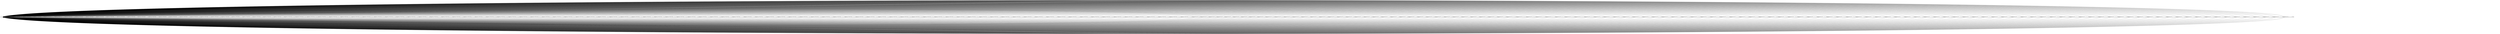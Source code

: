 digraph {
0
0 -> 0 [label="IPALINDROME3_0_0_0/OYES"]
0 -> 0 [label="IPALINDROME3_0_0_1/ONO"]
0 -> 0 [label="IPALINDROME3_0_0_2/ONO"]
0 -> 0 [label="IPALINDROME3_0_1_0/OYES"]
0 -> 0 [label="IPALINDROME3_0_1_1/ONO"]
0 -> 0 [label="IPALINDROME3_0_1_2/ONO"]
0 -> 0 [label="IPALINDROME3_0_2_0/OYES"]
0 -> 0 [label="IPALINDROME3_0_2_1/ONO"]
0 -> 0 [label="IPALINDROME3_0_2_2/ONO"]
0 -> 0 [label="IPALINDROME3_1_0_0/ONO"]
0 -> 0 [label="IPALINDROME3_1_0_1/OYES"]
0 -> 0 [label="IPALINDROME3_1_0_2/ONO"]
0 -> 0 [label="IPALINDROME3_1_1_0/ONO"]
0 -> 0 [label="IPALINDROME3_1_1_1/OYES"]
0 -> 0 [label="IPALINDROME3_1_1_2/ONO"]
0 -> 0 [label="IPALINDROME3_1_2_0/ONO"]
0 -> 0 [label="IPALINDROME3_1_2_1/OYES"]
0 -> 0 [label="IPALINDROME3_1_2_2/ONO"]
0 -> 0 [label="IPALINDROME3_2_0_0/ONO"]
0 -> 0 [label="IPALINDROME3_2_0_1/ONO"]
0 -> 0 [label="IPALINDROME3_2_0_2/OYES"]
0 -> 0 [label="IPALINDROME3_2_1_0/ONO"]
0 -> 0 [label="IPALINDROME3_2_1_1/ONO"]
0 -> 0 [label="IPALINDROME3_2_1_2/OYES"]
0 -> 0 [label="IPALINDROME3_2_2_0/ONO"]
0 -> 0 [label="IPALINDROME3_2_2_1/ONO"]
0 -> 0 [label="IPALINDROME3_2_2_2/OYES"]
0 -> 0 [label="IPALINDROME4_0_0_0_0/OYES"]
0 -> 0 [label="IPALINDROME4_0_0_0_1/ONO"]
0 -> 0 [label="IPALINDROME4_0_0_0_2/ONO"]
0 -> 0 [label="IPALINDROME4_0_0_1_0/ONO"]
0 -> 0 [label="IPALINDROME4_0_0_1_1/ONO"]
0 -> 0 [label="IPALINDROME4_0_0_1_2/ONO"]
0 -> 0 [label="IPALINDROME4_0_0_2_0/ONO"]
0 -> 0 [label="IPALINDROME4_0_0_2_1/ONO"]
0 -> 0 [label="IPALINDROME4_0_0_2_2/ONO"]
0 -> 0 [label="IPALINDROME4_0_1_0_0/ONO"]
0 -> 0 [label="IPALINDROME4_0_1_0_1/ONO"]
0 -> 0 [label="IPALINDROME4_0_1_0_2/ONO"]
0 -> 0 [label="IPALINDROME4_0_1_1_0/OYES"]
0 -> 0 [label="IPALINDROME4_0_1_1_1/ONO"]
0 -> 0 [label="IPALINDROME4_0_1_1_2/ONO"]
0 -> 0 [label="IPALINDROME4_0_1_2_0/ONO"]
0 -> 0 [label="IPALINDROME4_0_1_2_1/ONO"]
0 -> 0 [label="IPALINDROME4_0_1_2_2/ONO"]
0 -> 0 [label="IPALINDROME4_0_2_0_0/ONO"]
0 -> 0 [label="IPALINDROME4_0_2_0_1/ONO"]
0 -> 0 [label="IPALINDROME4_0_2_0_2/ONO"]
0 -> 0 [label="IPALINDROME4_0_2_1_0/ONO"]
0 -> 0 [label="IPALINDROME4_0_2_1_1/ONO"]
0 -> 0 [label="IPALINDROME4_0_2_1_2/ONO"]
0 -> 0 [label="IPALINDROME4_0_2_2_0/OYES"]
0 -> 0 [label="IPALINDROME4_0_2_2_1/ONO"]
0 -> 0 [label="IPALINDROME4_0_2_2_2/ONO"]
0 -> 0 [label="IPALINDROME4_1_0_0_0/ONO"]
0 -> 0 [label="IPALINDROME4_1_0_0_1/OYES"]
0 -> 0 [label="IPALINDROME4_1_0_0_2/ONO"]
0 -> 0 [label="IPALINDROME4_1_0_1_0/ONO"]
0 -> 0 [label="IPALINDROME4_1_0_1_1/ONO"]
0 -> 0 [label="IPALINDROME4_1_0_1_2/ONO"]
0 -> 0 [label="IPALINDROME4_1_0_2_0/ONO"]
0 -> 0 [label="IPALINDROME4_1_0_2_1/ONO"]
0 -> 0 [label="IPALINDROME4_1_0_2_2/ONO"]
0 -> 0 [label="IPALINDROME4_1_1_0_0/ONO"]
0 -> 0 [label="IPALINDROME4_1_1_0_1/ONO"]
0 -> 0 [label="IPALINDROME4_1_1_0_2/ONO"]
0 -> 0 [label="IPALINDROME4_1_1_1_0/ONO"]
0 -> 0 [label="IPALINDROME4_1_1_1_1/OYES"]
0 -> 0 [label="IPALINDROME4_1_1_1_2/ONO"]
0 -> 0 [label="IPALINDROME4_1_1_2_0/ONO"]
0 -> 0 [label="IPALINDROME4_1_1_2_1/ONO"]
0 -> 0 [label="IPALINDROME4_1_1_2_2/ONO"]
0 -> 0 [label="IPALINDROME4_1_2_0_0/ONO"]
0 -> 0 [label="IPALINDROME4_1_2_0_1/ONO"]
0 -> 0 [label="IPALINDROME4_1_2_0_2/ONO"]
0 -> 0 [label="IPALINDROME4_1_2_1_0/ONO"]
0 -> 0 [label="IPALINDROME4_1_2_1_1/ONO"]
0 -> 0 [label="IPALINDROME4_1_2_1_2/ONO"]
0 -> 0 [label="IPALINDROME4_1_2_2_0/ONO"]
0 -> 0 [label="IPALINDROME4_1_2_2_1/OYES"]
0 -> 0 [label="IPALINDROME4_1_2_2_2/ONO"]
0 -> 0 [label="IPALINDROME4_2_0_0_0/ONO"]
0 -> 0 [label="IPALINDROME4_2_0_0_1/ONO"]
0 -> 0 [label="IPALINDROME4_2_0_0_2/OYES"]
0 -> 0 [label="IPALINDROME4_2_0_1_0/ONO"]
0 -> 0 [label="IPALINDROME4_2_0_1_1/ONO"]
0 -> 0 [label="IPALINDROME4_2_0_1_2/ONO"]
0 -> 0 [label="IPALINDROME4_2_0_2_0/ONO"]
0 -> 0 [label="IPALINDROME4_2_0_2_1/ONO"]
0 -> 0 [label="IPALINDROME4_2_0_2_2/ONO"]
0 -> 0 [label="IPALINDROME4_2_1_0_0/ONO"]
0 -> 0 [label="IPALINDROME4_2_1_0_1/ONO"]
0 -> 0 [label="IPALINDROME4_2_1_0_2/ONO"]
0 -> 0 [label="IPALINDROME4_2_1_1_0/ONO"]
0 -> 0 [label="IPALINDROME4_2_1_1_1/ONO"]
0 -> 0 [label="IPALINDROME4_2_1_1_2/OYES"]
0 -> 0 [label="IPALINDROME4_2_1_2_0/ONO"]
0 -> 0 [label="IPALINDROME4_2_1_2_1/ONO"]
0 -> 0 [label="IPALINDROME4_2_1_2_2/ONO"]
0 -> 0 [label="IPALINDROME4_2_2_0_0/ONO"]
0 -> 0 [label="IPALINDROME4_2_2_0_1/ONO"]
0 -> 0 [label="IPALINDROME4_2_2_0_2/ONO"]
0 -> 0 [label="IPALINDROME4_2_2_1_0/ONO"]
0 -> 0 [label="IPALINDROME4_2_2_1_1/ONO"]
0 -> 0 [label="IPALINDROME4_2_2_1_2/ONO"]
0 -> 0 [label="IPALINDROME4_2_2_2_0/ONO"]
0 -> 0 [label="IPALINDROME4_2_2_2_1/ONO"]
0 -> 0 [label="IPALINDROME4_2_2_2_2/OYES"]
0 -> 0 [label="IREPDIGIT2_0_0/OYES"]
0 -> 0 [label="IREPDIGIT2_0_1/ONO"]
0 -> 0 [label="IREPDIGIT2_0_2/ONO"]
0 -> 0 [label="IREPDIGIT2_1_0/ONO"]
0 -> 0 [label="IREPDIGIT2_1_1/OYES"]
0 -> 0 [label="IREPDIGIT2_1_2/ONO"]
0 -> 0 [label="IREPDIGIT2_2_0/ONO"]
0 -> 0 [label="IREPDIGIT2_2_1/ONO"]
0 -> 0 [label="IREPDIGIT2_2_2/OYES"]
0 -> 0 [label="IREPDIGIT3_0_0_0/OYES"]
0 -> 0 [label="IREPDIGIT3_0_0_1/ONO"]
0 -> 0 [label="IREPDIGIT3_0_0_2/ONO"]
0 -> 0 [label="IREPDIGIT3_0_1_0/ONO"]
0 -> 0 [label="IREPDIGIT3_0_1_1/ONO"]
0 -> 0 [label="IREPDIGIT3_0_1_2/ONO"]
0 -> 0 [label="IREPDIGIT3_0_2_0/ONO"]
0 -> 0 [label="IREPDIGIT3_0_2_1/ONO"]
0 -> 0 [label="IREPDIGIT3_0_2_2/ONO"]
0 -> 0 [label="IREPDIGIT3_1_0_0/ONO"]
0 -> 0 [label="IREPDIGIT3_1_0_1/ONO"]
0 -> 0 [label="IREPDIGIT3_1_0_2/ONO"]
0 -> 0 [label="IREPDIGIT3_1_1_0/ONO"]
0 -> 0 [label="IREPDIGIT3_1_1_1/OYES"]
0 -> 0 [label="IREPDIGIT3_1_1_2/ONO"]
0 -> 0 [label="IREPDIGIT3_1_2_0/ONO"]
0 -> 0 [label="IREPDIGIT3_1_2_1/ONO"]
0 -> 0 [label="IREPDIGIT3_1_2_2/ONO"]
0 -> 0 [label="IREPDIGIT3_2_0_0/ONO"]
0 -> 0 [label="IREPDIGIT3_2_0_1/ONO"]
0 -> 0 [label="IREPDIGIT3_2_0_2/ONO"]
0 -> 0 [label="IREPDIGIT3_2_1_0/ONO"]
0 -> 0 [label="IREPDIGIT3_2_1_1/ONO"]
0 -> 0 [label="IREPDIGIT3_2_1_2/ONO"]
0 -> 0 [label="IREPDIGIT3_2_2_0/ONO"]
0 -> 0 [label="IREPDIGIT3_2_2_1/ONO"]
0 -> 0 [label="IREPDIGIT3_2_2_2/OYES"]
0 -> 0 [label="IREPDIGIT4_0_0_0_0/OYES"]
0 -> 0 [label="IREPDIGIT4_0_0_0_1/ONO"]
0 -> 0 [label="IREPDIGIT4_0_0_0_2/ONO"]
0 -> 0 [label="IREPDIGIT4_0_0_1_0/ONO"]
0 -> 0 [label="IREPDIGIT4_0_0_1_1/ONO"]
0 -> 0 [label="IREPDIGIT4_0_0_1_2/ONO"]
0 -> 0 [label="IREPDIGIT4_0_0_2_0/ONO"]
0 -> 0 [label="IREPDIGIT4_0_0_2_1/ONO"]
0 -> 0 [label="IREPDIGIT4_0_0_2_2/ONO"]
0 -> 0 [label="IREPDIGIT4_0_1_0_0/ONO"]
0 -> 0 [label="IREPDIGIT4_0_1_0_1/ONO"]
0 -> 0 [label="IREPDIGIT4_0_1_0_2/ONO"]
0 -> 0 [label="IREPDIGIT4_0_1_1_0/ONO"]
0 -> 0 [label="IREPDIGIT4_0_1_1_1/ONO"]
0 -> 0 [label="IREPDIGIT4_0_1_1_2/ONO"]
0 -> 0 [label="IREPDIGIT4_0_1_2_0/ONO"]
0 -> 0 [label="IREPDIGIT4_0_1_2_1/ONO"]
0 -> 0 [label="IREPDIGIT4_0_1_2_2/ONO"]
0 -> 0 [label="IREPDIGIT4_0_2_0_0/ONO"]
0 -> 0 [label="IREPDIGIT4_0_2_0_1/ONO"]
0 -> 0 [label="IREPDIGIT4_0_2_0_2/ONO"]
0 -> 0 [label="IREPDIGIT4_0_2_1_0/ONO"]
0 -> 0 [label="IREPDIGIT4_0_2_1_1/ONO"]
0 -> 0 [label="IREPDIGIT4_0_2_1_2/ONO"]
0 -> 0 [label="IREPDIGIT4_0_2_2_0/ONO"]
0 -> 0 [label="IREPDIGIT4_0_2_2_1/ONO"]
0 -> 0 [label="IREPDIGIT4_0_2_2_2/ONO"]
0 -> 0 [label="IREPDIGIT4_1_0_0_0/ONO"]
0 -> 0 [label="IREPDIGIT4_1_0_0_1/ONO"]
0 -> 0 [label="IREPDIGIT4_1_0_0_2/ONO"]
0 -> 0 [label="IREPDIGIT4_1_0_1_0/ONO"]
0 -> 0 [label="IREPDIGIT4_1_0_1_1/ONO"]
0 -> 0 [label="IREPDIGIT4_1_0_1_2/ONO"]
0 -> 0 [label="IREPDIGIT4_1_0_2_0/ONO"]
0 -> 0 [label="IREPDIGIT4_1_0_2_1/ONO"]
0 -> 0 [label="IREPDIGIT4_1_0_2_2/ONO"]
0 -> 0 [label="IREPDIGIT4_1_1_0_0/ONO"]
0 -> 0 [label="IREPDIGIT4_1_1_0_1/ONO"]
0 -> 0 [label="IREPDIGIT4_1_1_0_2/ONO"]
0 -> 0 [label="IREPDIGIT4_1_1_1_0/ONO"]
0 -> 0 [label="IREPDIGIT4_1_1_1_1/OYES"]
0 -> 0 [label="IREPDIGIT4_1_1_1_2/ONO"]
0 -> 0 [label="IREPDIGIT4_1_1_2_0/ONO"]
0 -> 0 [label="IREPDIGIT4_1_1_2_1/ONO"]
0 -> 0 [label="IREPDIGIT4_1_1_2_2/ONO"]
0 -> 0 [label="IREPDIGIT4_1_2_0_0/ONO"]
0 -> 0 [label="IREPDIGIT4_1_2_0_1/ONO"]
0 -> 0 [label="IREPDIGIT4_1_2_0_2/ONO"]
0 -> 0 [label="IREPDIGIT4_1_2_1_0/ONO"]
0 -> 0 [label="IREPDIGIT4_1_2_1_1/ONO"]
0 -> 0 [label="IREPDIGIT4_1_2_1_2/ONO"]
0 -> 0 [label="IREPDIGIT4_1_2_2_0/ONO"]
0 -> 0 [label="IREPDIGIT4_1_2_2_1/ONO"]
0 -> 0 [label="IREPDIGIT4_1_2_2_2/ONO"]
0 -> 0 [label="IREPDIGIT4_2_0_0_0/ONO"]
0 -> 0 [label="IREPDIGIT4_2_0_0_1/ONO"]
0 -> 0 [label="IREPDIGIT4_2_0_0_2/ONO"]
0 -> 0 [label="IREPDIGIT4_2_0_1_0/ONO"]
0 -> 0 [label="IREPDIGIT4_2_0_1_1/ONO"]
0 -> 0 [label="IREPDIGIT4_2_0_1_2/ONO"]
0 -> 0 [label="IREPDIGIT4_2_0_2_0/ONO"]
0 -> 0 [label="IREPDIGIT4_2_0_2_1/ONO"]
0 -> 0 [label="IREPDIGIT4_2_0_2_2/ONO"]
0 -> 0 [label="IREPDIGIT4_2_1_0_0/ONO"]
0 -> 0 [label="IREPDIGIT4_2_1_0_1/ONO"]
0 -> 0 [label="IREPDIGIT4_2_1_0_2/ONO"]
0 -> 0 [label="IREPDIGIT4_2_1_1_0/ONO"]
0 -> 0 [label="IREPDIGIT4_2_1_1_1/ONO"]
0 -> 0 [label="IREPDIGIT4_2_1_1_2/ONO"]
0 -> 0 [label="IREPDIGIT4_2_1_2_0/ONO"]
0 -> 0 [label="IREPDIGIT4_2_1_2_1/ONO"]
0 -> 0 [label="IREPDIGIT4_2_1_2_2/ONO"]
0 -> 0 [label="IREPDIGIT4_2_2_0_0/ONO"]
0 -> 0 [label="IREPDIGIT4_2_2_0_1/ONO"]
0 -> 0 [label="IREPDIGIT4_2_2_0_2/ONO"]
0 -> 0 [label="IREPDIGIT4_2_2_1_0/ONO"]
0 -> 0 [label="IREPDIGIT4_2_2_1_1/ONO"]
0 -> 0 [label="IREPDIGIT4_2_2_1_2/ONO"]
0 -> 0 [label="IREPDIGIT4_2_2_2_0/ONO"]
0 -> 0 [label="IREPDIGIT4_2_2_2_1/ONO"]
0 -> 0 [label="IREPDIGIT4_2_2_2_2/OYES"]
}
